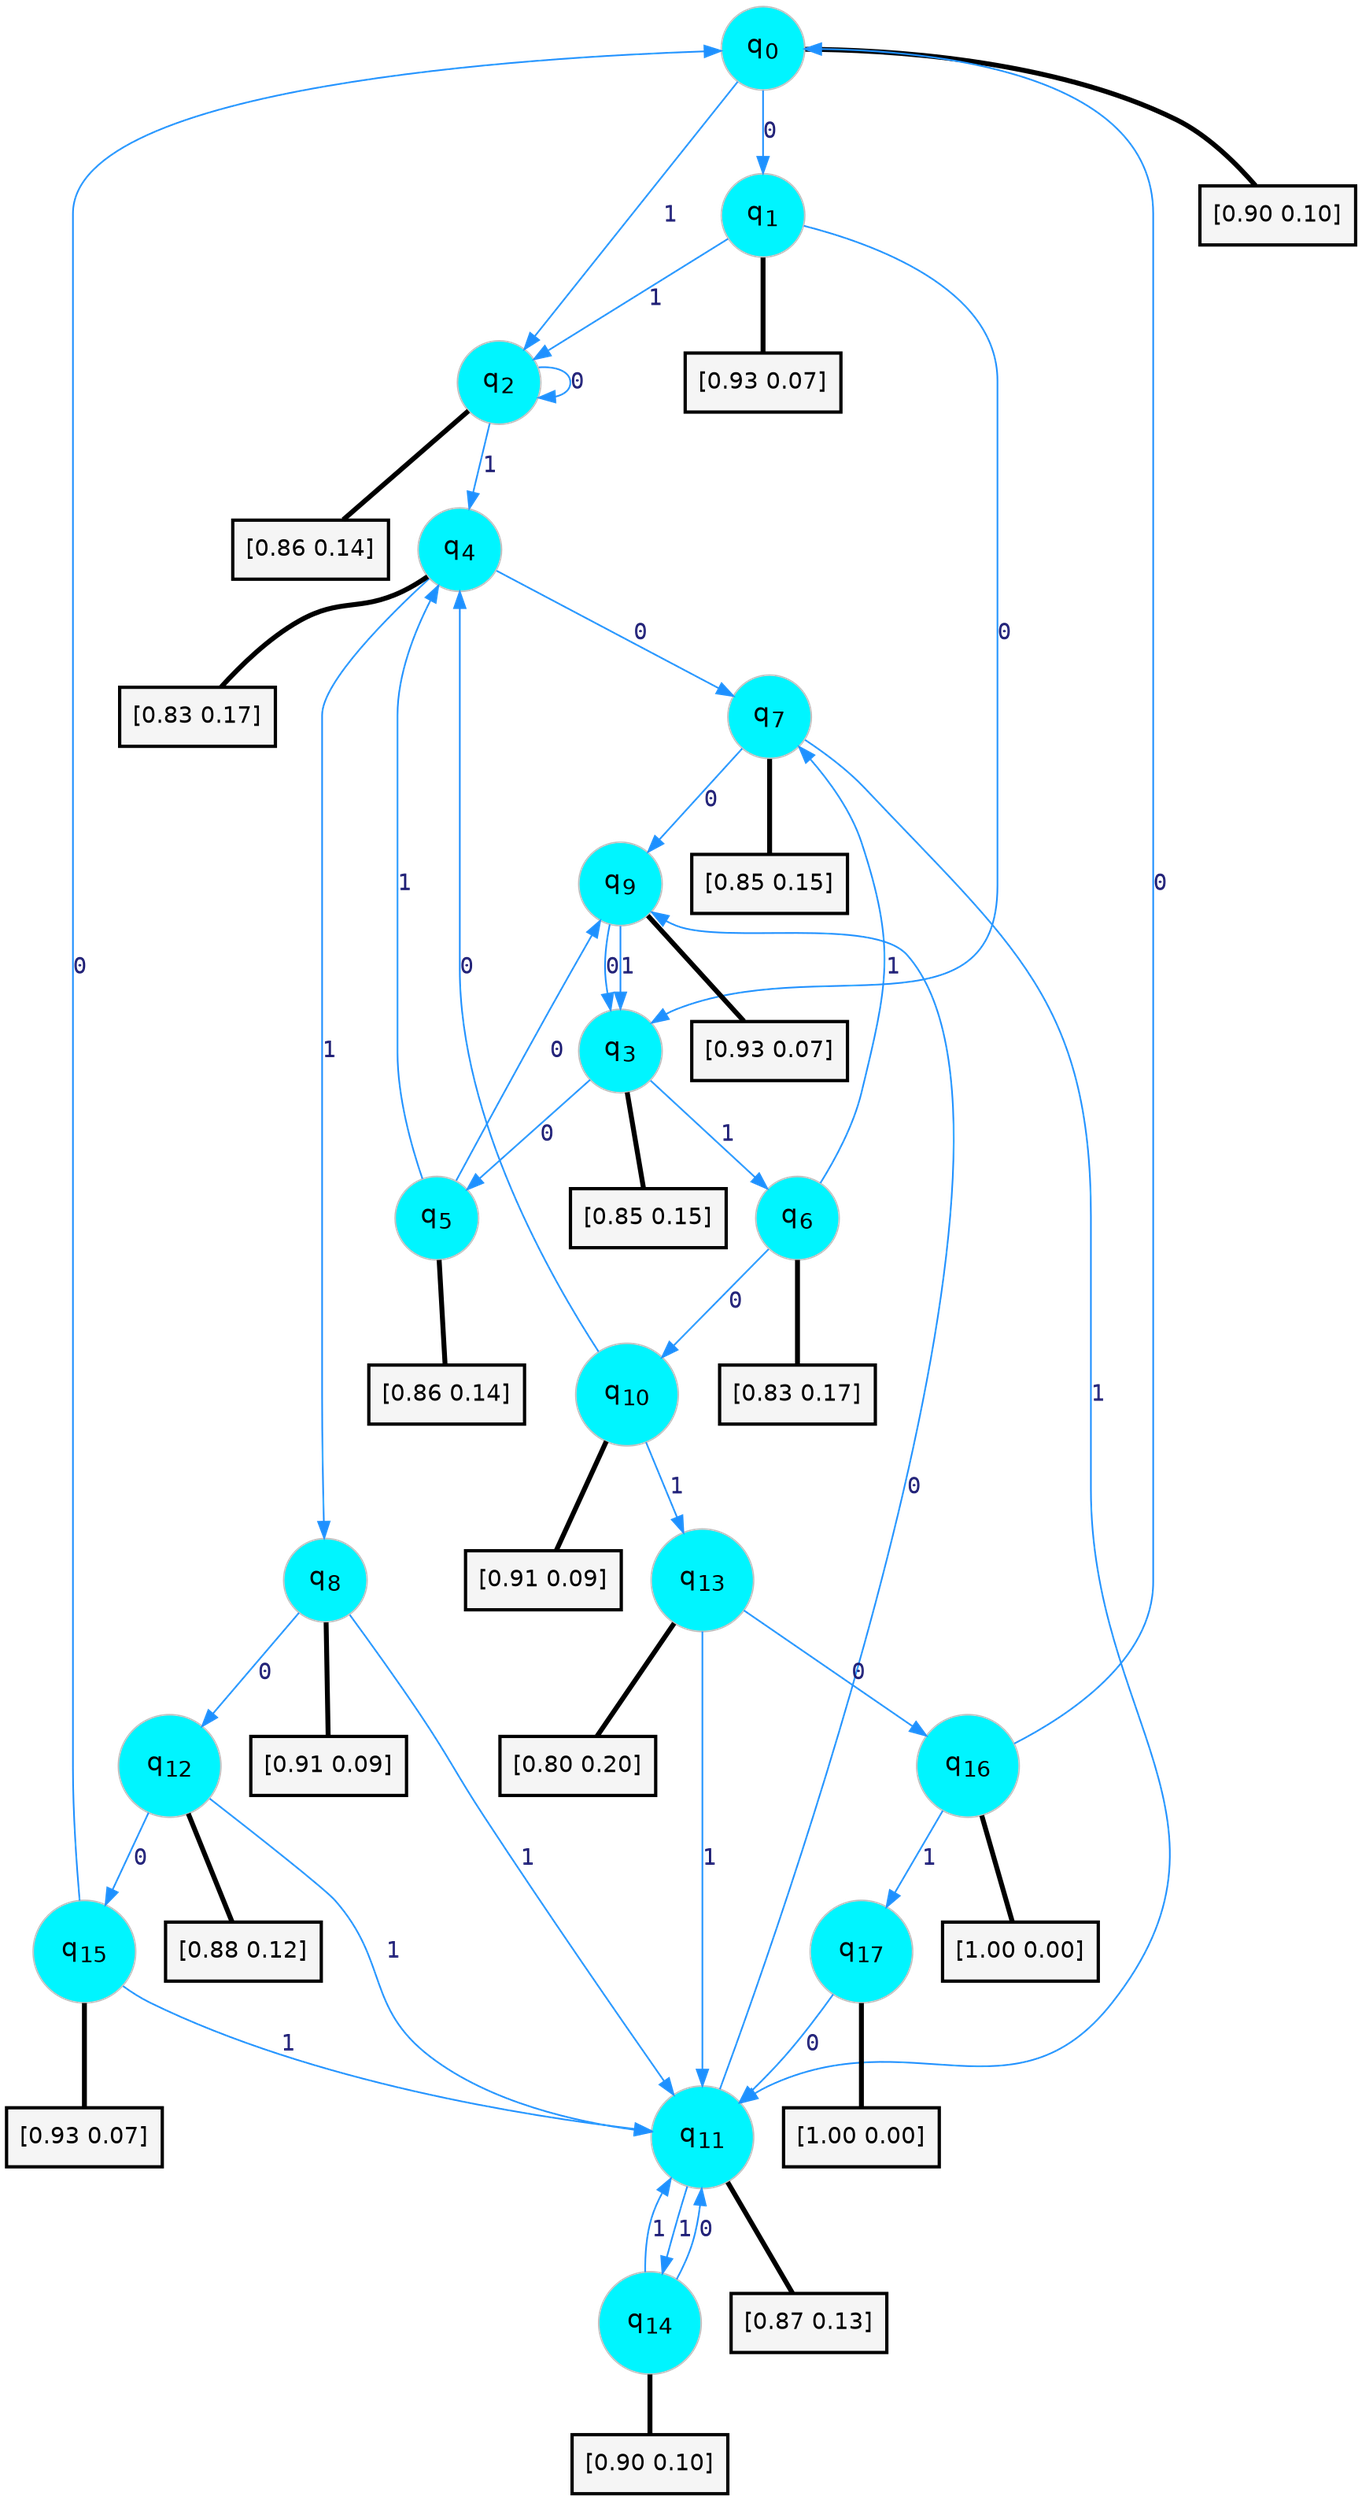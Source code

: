 digraph G {
graph [
bgcolor=transparent, dpi=300, rankdir=TD, size="40,25"];
node [
color=gray, fillcolor=turquoise1, fontcolor=black, fontname=Helvetica, fontsize=16, fontweight=bold, shape=circle, style=filled];
edge [
arrowsize=1, color=dodgerblue1, fontcolor=midnightblue, fontname=courier, fontweight=bold, penwidth=1, style=solid, weight=20];
0[label=<q<SUB>0</SUB>>];
1[label=<q<SUB>1</SUB>>];
2[label=<q<SUB>2</SUB>>];
3[label=<q<SUB>3</SUB>>];
4[label=<q<SUB>4</SUB>>];
5[label=<q<SUB>5</SUB>>];
6[label=<q<SUB>6</SUB>>];
7[label=<q<SUB>7</SUB>>];
8[label=<q<SUB>8</SUB>>];
9[label=<q<SUB>9</SUB>>];
10[label=<q<SUB>10</SUB>>];
11[label=<q<SUB>11</SUB>>];
12[label=<q<SUB>12</SUB>>];
13[label=<q<SUB>13</SUB>>];
14[label=<q<SUB>14</SUB>>];
15[label=<q<SUB>15</SUB>>];
16[label=<q<SUB>16</SUB>>];
17[label=<q<SUB>17</SUB>>];
18[label="[0.90 0.10]", shape=box,fontcolor=black, fontname=Helvetica, fontsize=14, penwidth=2, fillcolor=whitesmoke,color=black];
19[label="[0.93 0.07]", shape=box,fontcolor=black, fontname=Helvetica, fontsize=14, penwidth=2, fillcolor=whitesmoke,color=black];
20[label="[0.86 0.14]", shape=box,fontcolor=black, fontname=Helvetica, fontsize=14, penwidth=2, fillcolor=whitesmoke,color=black];
21[label="[0.85 0.15]", shape=box,fontcolor=black, fontname=Helvetica, fontsize=14, penwidth=2, fillcolor=whitesmoke,color=black];
22[label="[0.83 0.17]", shape=box,fontcolor=black, fontname=Helvetica, fontsize=14, penwidth=2, fillcolor=whitesmoke,color=black];
23[label="[0.86 0.14]", shape=box,fontcolor=black, fontname=Helvetica, fontsize=14, penwidth=2, fillcolor=whitesmoke,color=black];
24[label="[0.83 0.17]", shape=box,fontcolor=black, fontname=Helvetica, fontsize=14, penwidth=2, fillcolor=whitesmoke,color=black];
25[label="[0.85 0.15]", shape=box,fontcolor=black, fontname=Helvetica, fontsize=14, penwidth=2, fillcolor=whitesmoke,color=black];
26[label="[0.91 0.09]", shape=box,fontcolor=black, fontname=Helvetica, fontsize=14, penwidth=2, fillcolor=whitesmoke,color=black];
27[label="[0.93 0.07]", shape=box,fontcolor=black, fontname=Helvetica, fontsize=14, penwidth=2, fillcolor=whitesmoke,color=black];
28[label="[0.91 0.09]", shape=box,fontcolor=black, fontname=Helvetica, fontsize=14, penwidth=2, fillcolor=whitesmoke,color=black];
29[label="[0.87 0.13]", shape=box,fontcolor=black, fontname=Helvetica, fontsize=14, penwidth=2, fillcolor=whitesmoke,color=black];
30[label="[0.88 0.12]", shape=box,fontcolor=black, fontname=Helvetica, fontsize=14, penwidth=2, fillcolor=whitesmoke,color=black];
31[label="[0.80 0.20]", shape=box,fontcolor=black, fontname=Helvetica, fontsize=14, penwidth=2, fillcolor=whitesmoke,color=black];
32[label="[0.90 0.10]", shape=box,fontcolor=black, fontname=Helvetica, fontsize=14, penwidth=2, fillcolor=whitesmoke,color=black];
33[label="[0.93 0.07]", shape=box,fontcolor=black, fontname=Helvetica, fontsize=14, penwidth=2, fillcolor=whitesmoke,color=black];
34[label="[1.00 0.00]", shape=box,fontcolor=black, fontname=Helvetica, fontsize=14, penwidth=2, fillcolor=whitesmoke,color=black];
35[label="[1.00 0.00]", shape=box,fontcolor=black, fontname=Helvetica, fontsize=14, penwidth=2, fillcolor=whitesmoke,color=black];
0->1 [label=0];
0->2 [label=1];
0->18 [arrowhead=none, penwidth=3,color=black];
1->3 [label=0];
1->2 [label=1];
1->19 [arrowhead=none, penwidth=3,color=black];
2->2 [label=0];
2->4 [label=1];
2->20 [arrowhead=none, penwidth=3,color=black];
3->5 [label=0];
3->6 [label=1];
3->21 [arrowhead=none, penwidth=3,color=black];
4->7 [label=0];
4->8 [label=1];
4->22 [arrowhead=none, penwidth=3,color=black];
5->9 [label=0];
5->4 [label=1];
5->23 [arrowhead=none, penwidth=3,color=black];
6->10 [label=0];
6->7 [label=1];
6->24 [arrowhead=none, penwidth=3,color=black];
7->9 [label=0];
7->11 [label=1];
7->25 [arrowhead=none, penwidth=3,color=black];
8->12 [label=0];
8->11 [label=1];
8->26 [arrowhead=none, penwidth=3,color=black];
9->3 [label=0];
9->3 [label=1];
9->27 [arrowhead=none, penwidth=3,color=black];
10->4 [label=0];
10->13 [label=1];
10->28 [arrowhead=none, penwidth=3,color=black];
11->9 [label=0];
11->14 [label=1];
11->29 [arrowhead=none, penwidth=3,color=black];
12->15 [label=0];
12->11 [label=1];
12->30 [arrowhead=none, penwidth=3,color=black];
13->16 [label=0];
13->11 [label=1];
13->31 [arrowhead=none, penwidth=3,color=black];
14->11 [label=0];
14->11 [label=1];
14->32 [arrowhead=none, penwidth=3,color=black];
15->0 [label=0];
15->11 [label=1];
15->33 [arrowhead=none, penwidth=3,color=black];
16->0 [label=0];
16->17 [label=1];
16->34 [arrowhead=none, penwidth=3,color=black];
17->11 [label=0];
17->35 [arrowhead=none, penwidth=3,color=black];
}
